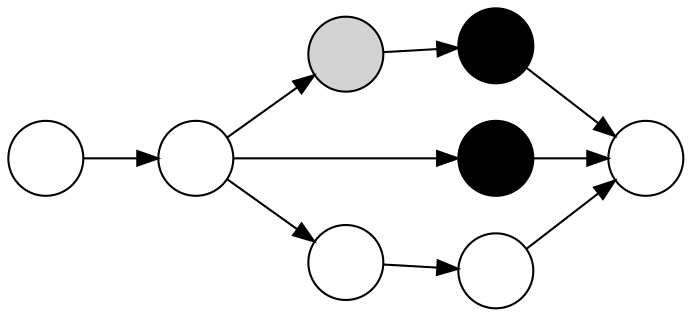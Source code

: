 digraph {
    node[shape=circle,label=""];
    rankdir="LR";
    F [style=filled;fillcolor=black];
    E [style=filled]
    H [style=filled;fillcolor=black];
    A -> B;
    B -> C;
    C -> D;
    D -> G;
    B -> E;
    E -> F;
    F -> G;
    B -> H;
    H -> G;
}